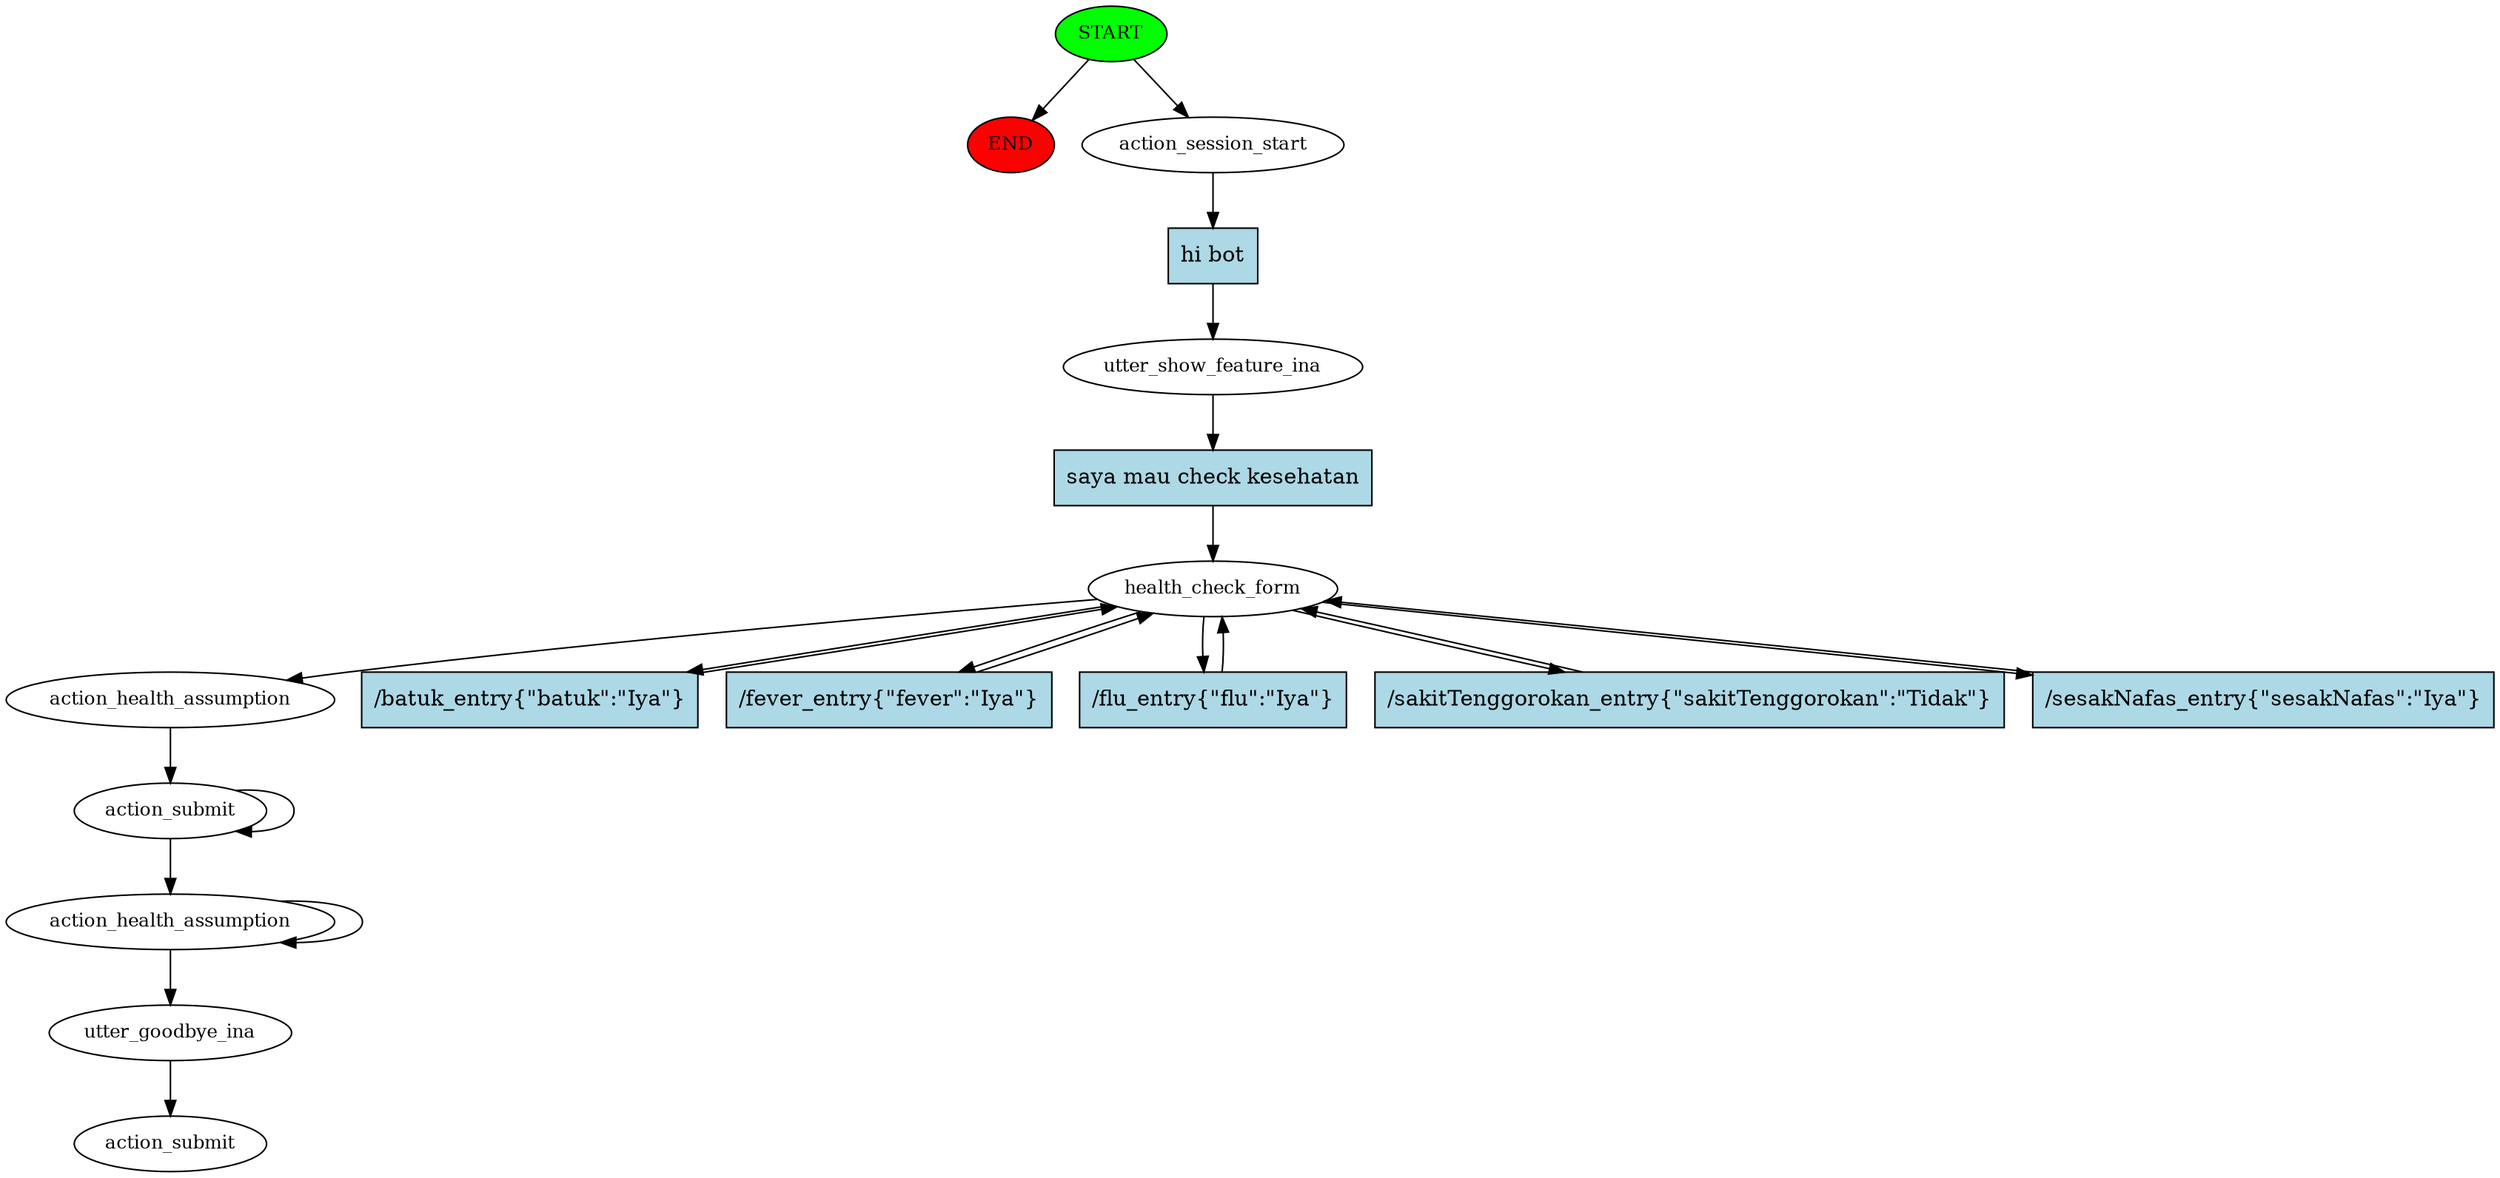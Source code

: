 digraph  {
0 [class="start active", fillcolor=green, fontsize=12, label=START, style=filled];
"-1" [class=end, fillcolor=red, fontsize=12, label=END, style=filled];
1 [class=active, fontsize=12, label=action_session_start];
2 [class=active, fontsize=12, label=utter_show_feature_ina];
3 [class=active, fontsize=12, label=health_check_form];
9 [class=active, fontsize=12, label=action_health_assumption];
10 [class=active, fontsize=12, label=action_submit];
12 [class=active, fontsize=12, label=action_health_assumption];
14 [class=active, fontsize=12, label=utter_goodbye_ina];
15 [class="dashed active", fontsize=12, label=action_submit];
16 [class="intent active", fillcolor=lightblue, label="hi bot", shape=rect, style=filled];
17 [class="intent active", fillcolor=lightblue, label="saya mau check kesehatan", shape=rect, style=filled];
18 [class="intent active", fillcolor=lightblue, label="/batuk_entry{\"batuk\":\"Iya\"}", shape=rect, style=filled];
19 [class="intent active", fillcolor=lightblue, label="/fever_entry{\"fever\":\"Iya\"}", shape=rect, style=filled];
20 [class="intent active", fillcolor=lightblue, label="/flu_entry{\"flu\":\"Iya\"}", shape=rect, style=filled];
21 [class="intent active", fillcolor=lightblue, label="/sakitTenggorokan_entry{\"sakitTenggorokan\":\"Tidak\"}", shape=rect, style=filled];
22 [class="intent active", fillcolor=lightblue, label="/sesakNafas_entry{\"sesakNafas\":\"Iya\"}", shape=rect, style=filled];
0 -> "-1"  [class="", key=NONE, label=""];
0 -> 1  [class=active, key=NONE, label=""];
1 -> 16  [class=active, key=0];
2 -> 17  [class=active, key=0];
3 -> 9  [class=active, key=NONE, label=""];
3 -> 18  [class=active, key=0];
3 -> 19  [class=active, key=0];
3 -> 20  [class=active, key=0];
3 -> 21  [class=active, key=0];
3 -> 22  [class=active, key=0];
9 -> 10  [class=active, key=NONE, label=""];
10 -> 12  [class=active, key=NONE, label=""];
10 -> 10  [class=active, key=NONE, label=""];
12 -> 14  [class=active, key=NONE, label=""];
12 -> 12  [class=active, key=NONE, label=""];
14 -> 15  [class=active, key=NONE, label=""];
16 -> 2  [class=active, key=0];
17 -> 3  [class=active, key=0];
18 -> 3  [class=active, key=0];
19 -> 3  [class=active, key=0];
20 -> 3  [class=active, key=0];
21 -> 3  [class=active, key=0];
22 -> 3  [class=active, key=0];
}
